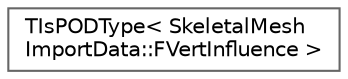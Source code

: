 digraph "Graphical Class Hierarchy"
{
 // INTERACTIVE_SVG=YES
 // LATEX_PDF_SIZE
  bgcolor="transparent";
  edge [fontname=Helvetica,fontsize=10,labelfontname=Helvetica,labelfontsize=10];
  node [fontname=Helvetica,fontsize=10,shape=box,height=0.2,width=0.4];
  rankdir="LR";
  Node0 [id="Node000000",label="TIsPODType\< SkeletalMesh\lImportData::FVertInfluence \>",height=0.2,width=0.4,color="grey40", fillcolor="white", style="filled",URL="$dd/d88/structTIsPODType_3_01SkeletalMeshImportData_1_1FVertInfluence_01_4.html",tooltip=" "];
}
